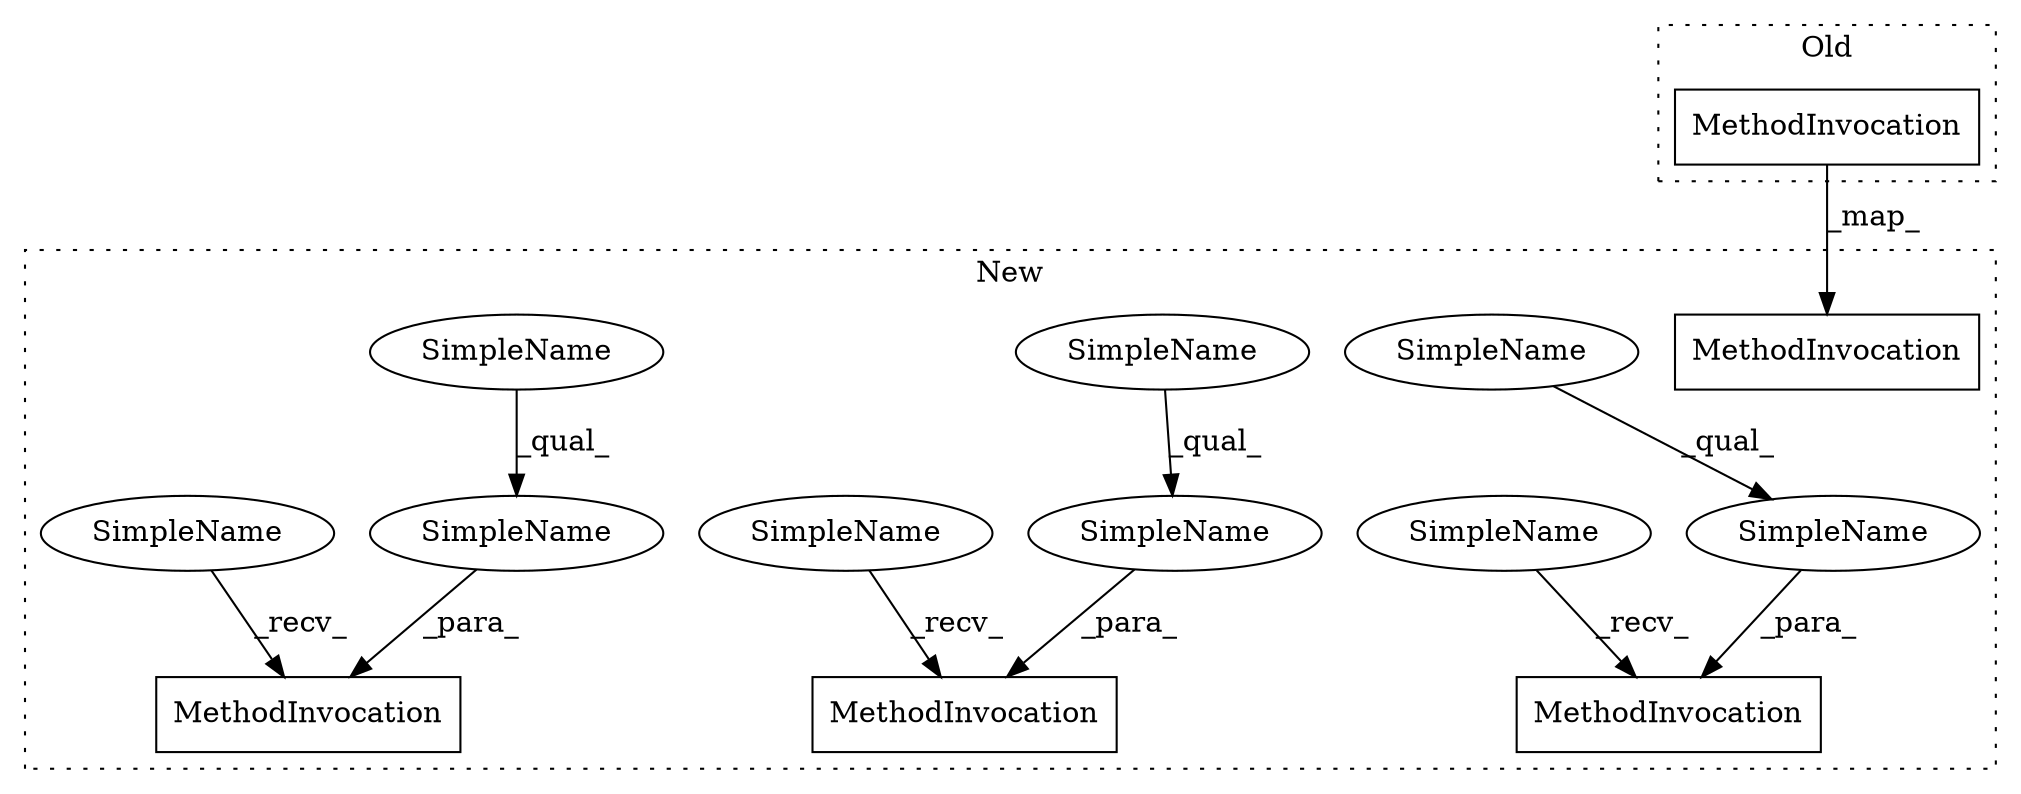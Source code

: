 digraph G {
subgraph cluster0 {
1 [label="MethodInvocation" a="32" s="181818,181840" l="5,1" shape="box"];
label = "Old";
style="dotted";
}
subgraph cluster1 {
2 [label="MethodInvocation" a="32" s="182347,182369" l="5,1" shape="box"];
3 [label="MethodInvocation" a="32" s="182285,182325" l="5,1" shape="box"];
4 [label="MethodInvocation" a="32" s="182144,182183" l="5,1" shape="box"];
5 [label="MethodInvocation" a="32" s="182082,182122" l="5,1" shape="box"];
6 [label="SimpleName" a="42" s="182318" l="7" shape="ellipse"];
7 [label="SimpleName" a="42" s="182115" l="7" shape="ellipse"];
8 [label="SimpleName" a="42" s="182175" l="8" shape="ellipse"];
9 [label="SimpleName" a="42" s="182175" l="2" shape="ellipse"];
10 [label="SimpleName" a="42" s="182318" l="2" shape="ellipse"];
11 [label="SimpleName" a="42" s="182115" l="2" shape="ellipse"];
12 [label="SimpleName" a="42" s="182075" l="6" shape="ellipse"];
13 [label="SimpleName" a="42" s="182278" l="6" shape="ellipse"];
14 [label="SimpleName" a="42" s="182137" l="6" shape="ellipse"];
label = "New";
style="dotted";
}
1 -> 2 [label="_map_"];
6 -> 3 [label="_para_"];
7 -> 5 [label="_para_"];
8 -> 4 [label="_para_"];
9 -> 8 [label="_qual_"];
10 -> 6 [label="_qual_"];
11 -> 7 [label="_qual_"];
12 -> 5 [label="_recv_"];
13 -> 3 [label="_recv_"];
14 -> 4 [label="_recv_"];
}